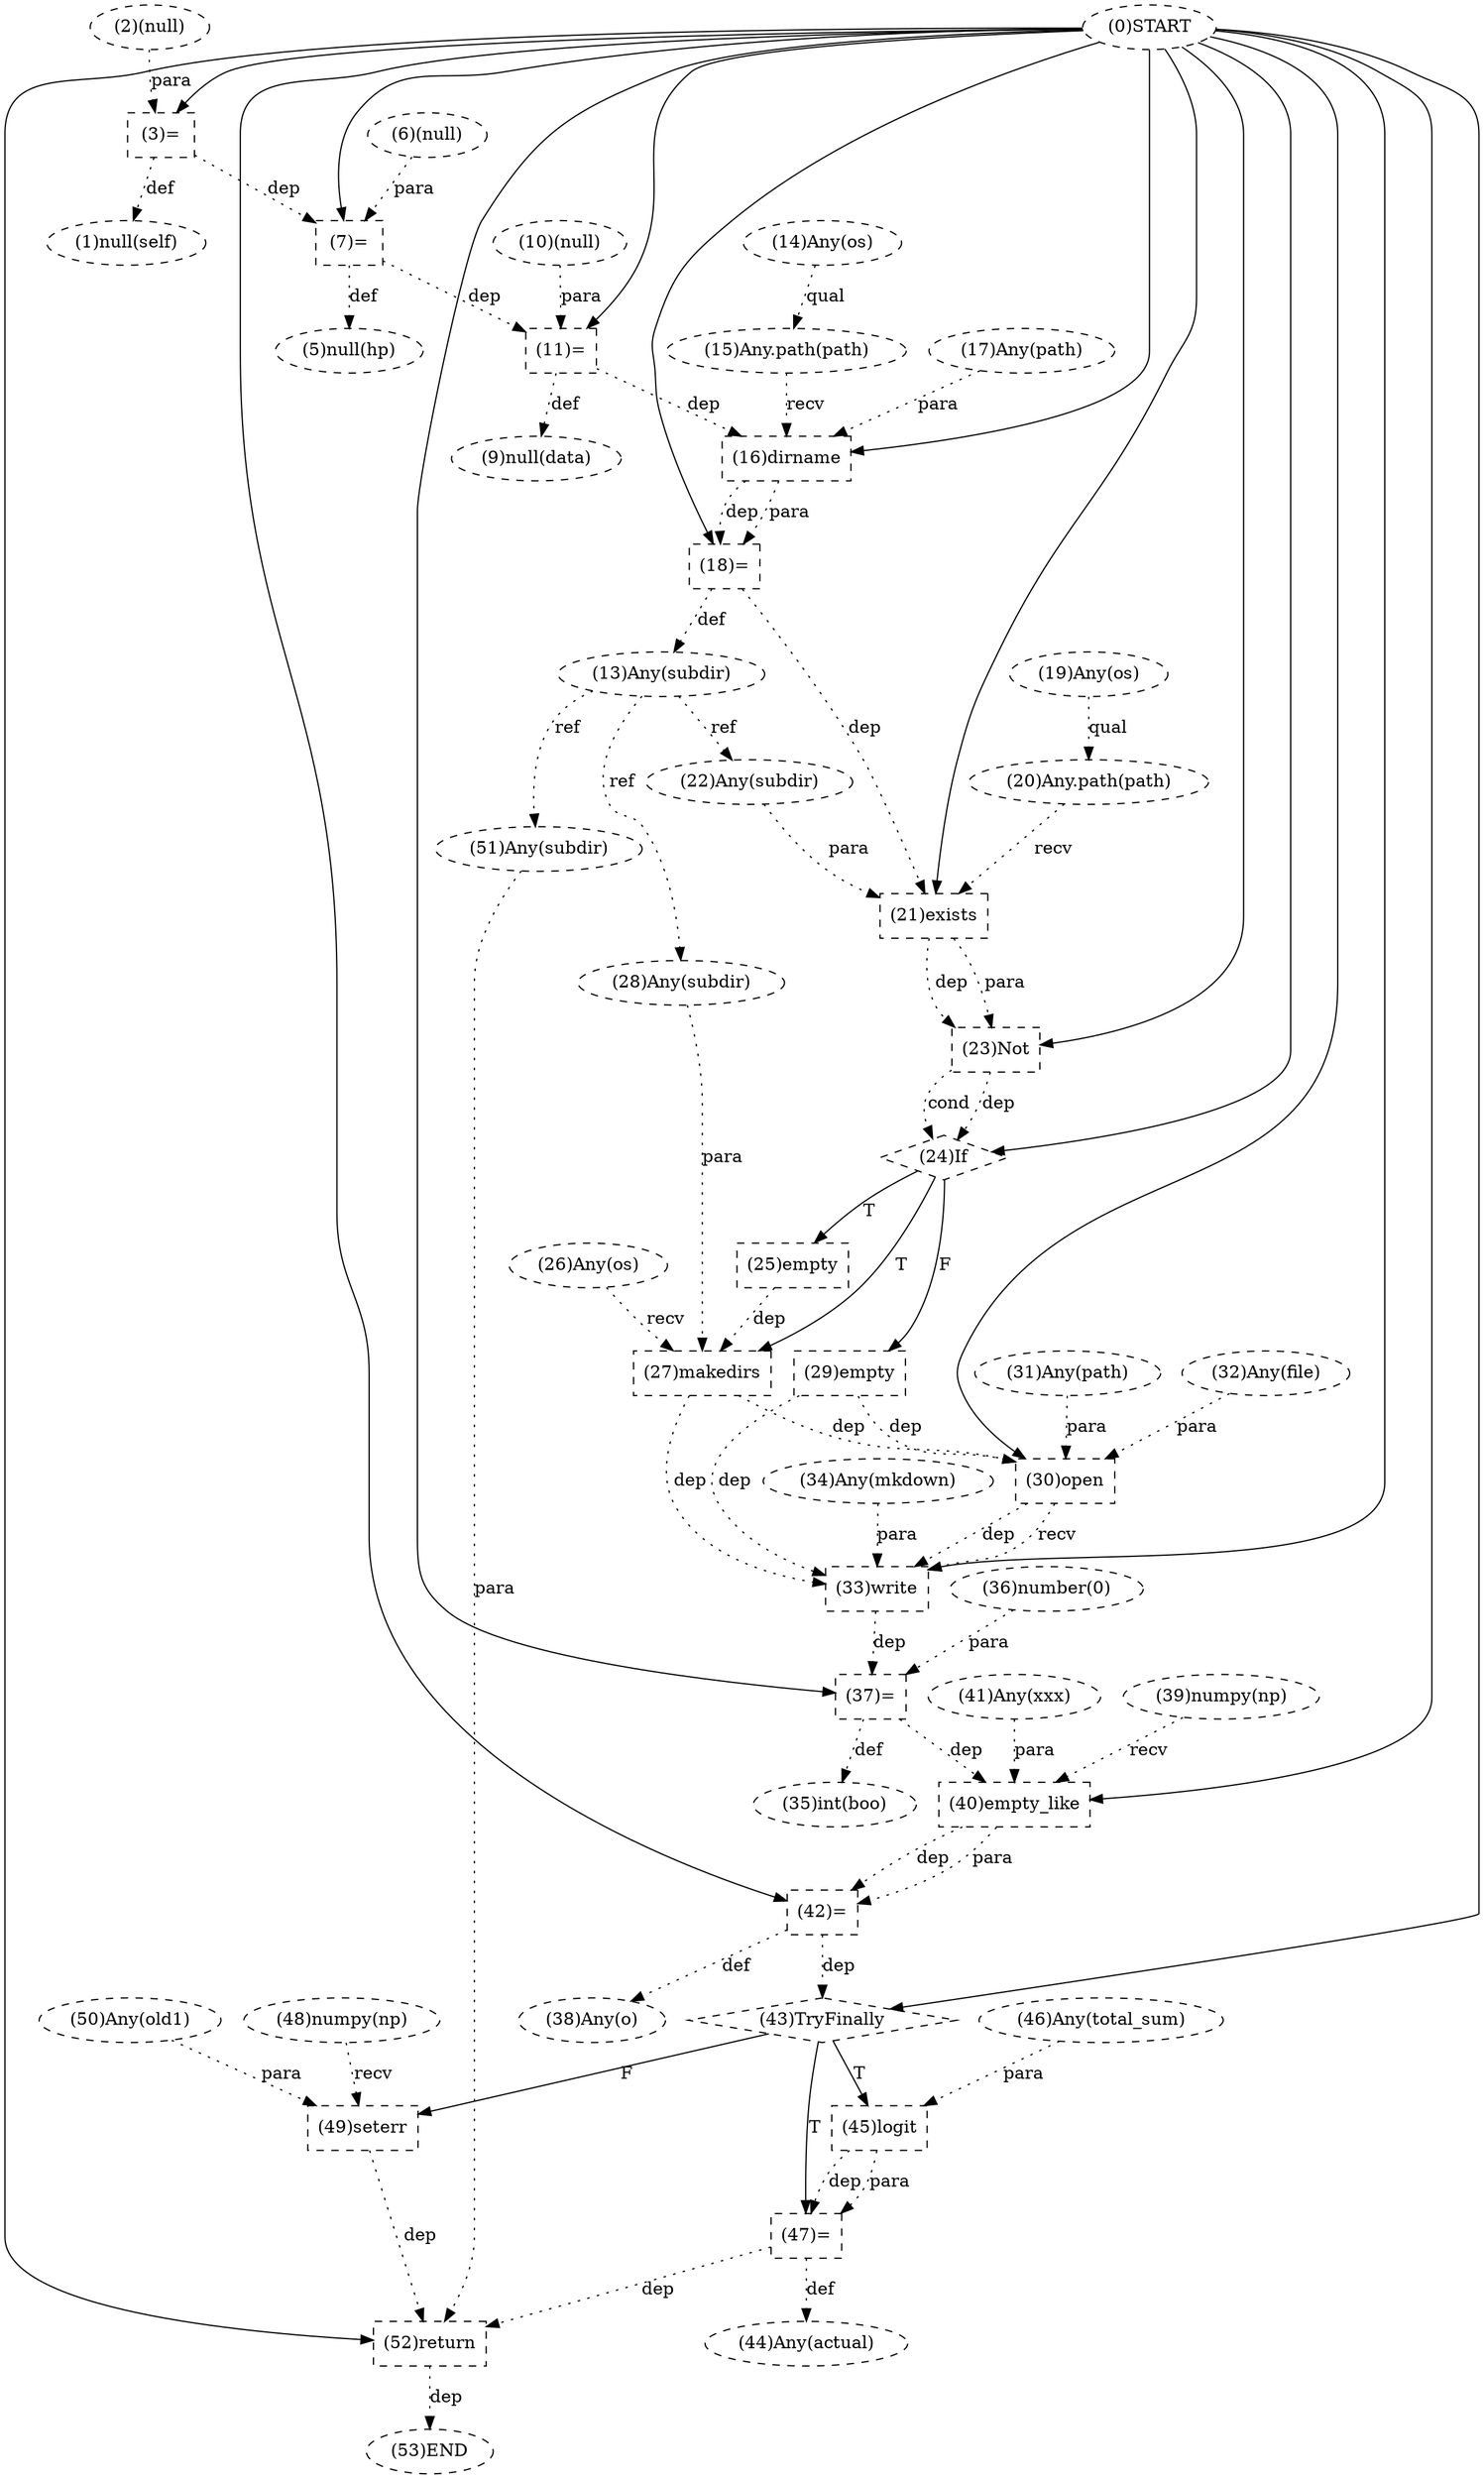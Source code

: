digraph G {
1 [label="(46)Any(total_sum)" shape=ellipse style=dashed]
2 [label="(52)return" shape=box style=dashed]
3 [label="(33)write" shape=box style=dashed]
4 [label="(35)int(boo)" shape=ellipse style=dashed]
5 [label="(10)(null)" shape=ellipse style=dashed]
6 [label="(11)=" shape=box style=dashed]
7 [label="(30)open" shape=box style=dashed]
8 [label="(6)(null)" shape=ellipse style=dashed]
9 [label="(5)null(hp)" shape=ellipse style=dashed]
10 [label="(9)null(data)" shape=ellipse style=dashed]
11 [label="(37)=" shape=box style=dashed]
12 [label="(24)If" shape=diamond style=dashed]
13 [label="(38)Any(o)" shape=ellipse style=dashed]
14 [label="(42)=" shape=box style=dashed]
15 [label="(25)empty" shape=box style=dashed]
16 [label="(45)logit" shape=box style=dashed]
17 [label="(1)null(self)" shape=ellipse style=dashed]
18 [label="(43)TryFinally" shape=diamond style=dashed]
19 [label="(36)number(0)" shape=ellipse style=dashed]
20 [label="(41)Any(xxx)" shape=ellipse style=dashed]
21 [label="(44)Any(actual)" shape=ellipse style=dashed]
22 [label="(23)Not" shape=box style=dashed]
23 [label="(13)Any(subdir)" shape=ellipse style=dashed]
24 [label="(34)Any(mkdown)" shape=ellipse style=dashed]
25 [label="(53)END" style=dashed]
26 [label="(48)numpy(np)" shape=ellipse style=dashed]
27 [label="(51)Any(subdir)" shape=ellipse style=dashed]
28 [label="(3)=" shape=box style=dashed]
29 [label="(15)Any.path(path)" shape=ellipse style=dashed]
30 [label="(20)Any.path(path)" shape=ellipse style=dashed]
31 [label="(22)Any(subdir)" shape=ellipse style=dashed]
32 [label="(28)Any(subdir)" shape=ellipse style=dashed]
33 [label="(16)dirname" shape=box style=dashed]
34 [label="(29)empty" shape=box style=dashed]
35 [label="(39)numpy(np)" shape=ellipse style=dashed]
36 [label="(19)Any(os)" shape=ellipse style=dashed]
37 [label="(50)Any(old1)" shape=ellipse style=dashed]
38 [label="(18)=" shape=box style=dashed]
39 [label="(0)START" style=dashed]
40 [label="(21)exists" shape=box style=dashed]
41 [label="(14)Any(os)" shape=ellipse style=dashed]
42 [label="(7)=" shape=box style=dashed]
43 [label="(2)(null)" shape=ellipse style=dashed]
44 [label="(31)Any(path)" shape=ellipse style=dashed]
45 [label="(17)Any(path)" shape=ellipse style=dashed]
46 [label="(32)Any(file)" shape=ellipse style=dashed]
47 [label="(40)empty_like" shape=box style=dashed]
48 [label="(26)Any(os)" shape=ellipse style=dashed]
49 [label="(27)makedirs" shape=box style=dashed]
50 [label="(49)seterr" shape=box style=dashed]
51 [label="(47)=" shape=box style=dashed]
39 -> 2 [label="" style=solid];
27 -> 2 [label="para" style=dotted];
50 -> 2 [label="dep" style=dotted];
51 -> 2 [label="dep" style=dotted];
39 -> 3 [label="" style=solid];
7 -> 3 [label="dep" style=dotted];
7 -> 3 [label="recv" style=dotted];
24 -> 3 [label="para" style=dotted];
49 -> 3 [label="dep" style=dotted];
34 -> 3 [label="dep" style=dotted];
11 -> 4 [label="def" style=dotted];
39 -> 6 [label="" style=solid];
5 -> 6 [label="para" style=dotted];
42 -> 6 [label="dep" style=dotted];
39 -> 7 [label="" style=solid];
44 -> 7 [label="para" style=dotted];
46 -> 7 [label="para" style=dotted];
49 -> 7 [label="dep" style=dotted];
34 -> 7 [label="dep" style=dotted];
42 -> 9 [label="def" style=dotted];
6 -> 10 [label="def" style=dotted];
39 -> 11 [label="" style=solid];
19 -> 11 [label="para" style=dotted];
3 -> 11 [label="dep" style=dotted];
39 -> 12 [label="" style=solid];
22 -> 12 [label="dep" style=dotted];
22 -> 12 [label="cond" style=dotted];
14 -> 13 [label="def" style=dotted];
39 -> 14 [label="" style=solid];
47 -> 14 [label="dep" style=dotted];
47 -> 14 [label="para" style=dotted];
12 -> 15 [label="T"];
18 -> 16 [label="T"];
1 -> 16 [label="para" style=dotted];
28 -> 17 [label="def" style=dotted];
39 -> 18 [label="" style=solid];
14 -> 18 [label="dep" style=dotted];
51 -> 21 [label="def" style=dotted];
39 -> 22 [label="" style=solid];
40 -> 22 [label="dep" style=dotted];
40 -> 22 [label="para" style=dotted];
38 -> 23 [label="def" style=dotted];
2 -> 25 [label="dep" style=dotted];
23 -> 27 [label="ref" style=dotted];
39 -> 28 [label="" style=solid];
43 -> 28 [label="para" style=dotted];
41 -> 29 [label="qual" style=dotted];
36 -> 30 [label="qual" style=dotted];
23 -> 31 [label="ref" style=dotted];
23 -> 32 [label="ref" style=dotted];
39 -> 33 [label="" style=solid];
29 -> 33 [label="recv" style=dotted];
45 -> 33 [label="para" style=dotted];
6 -> 33 [label="dep" style=dotted];
12 -> 34 [label="F"];
39 -> 38 [label="" style=solid];
33 -> 38 [label="dep" style=dotted];
33 -> 38 [label="para" style=dotted];
39 -> 40 [label="" style=solid];
30 -> 40 [label="recv" style=dotted];
31 -> 40 [label="para" style=dotted];
38 -> 40 [label="dep" style=dotted];
39 -> 42 [label="" style=solid];
8 -> 42 [label="para" style=dotted];
28 -> 42 [label="dep" style=dotted];
39 -> 47 [label="" style=solid];
35 -> 47 [label="recv" style=dotted];
20 -> 47 [label="para" style=dotted];
11 -> 47 [label="dep" style=dotted];
12 -> 49 [label="T"];
48 -> 49 [label="recv" style=dotted];
32 -> 49 [label="para" style=dotted];
15 -> 49 [label="dep" style=dotted];
18 -> 50 [label="F"];
26 -> 50 [label="recv" style=dotted];
37 -> 50 [label="para" style=dotted];
18 -> 51 [label="T"];
16 -> 51 [label="dep" style=dotted];
16 -> 51 [label="para" style=dotted];
}